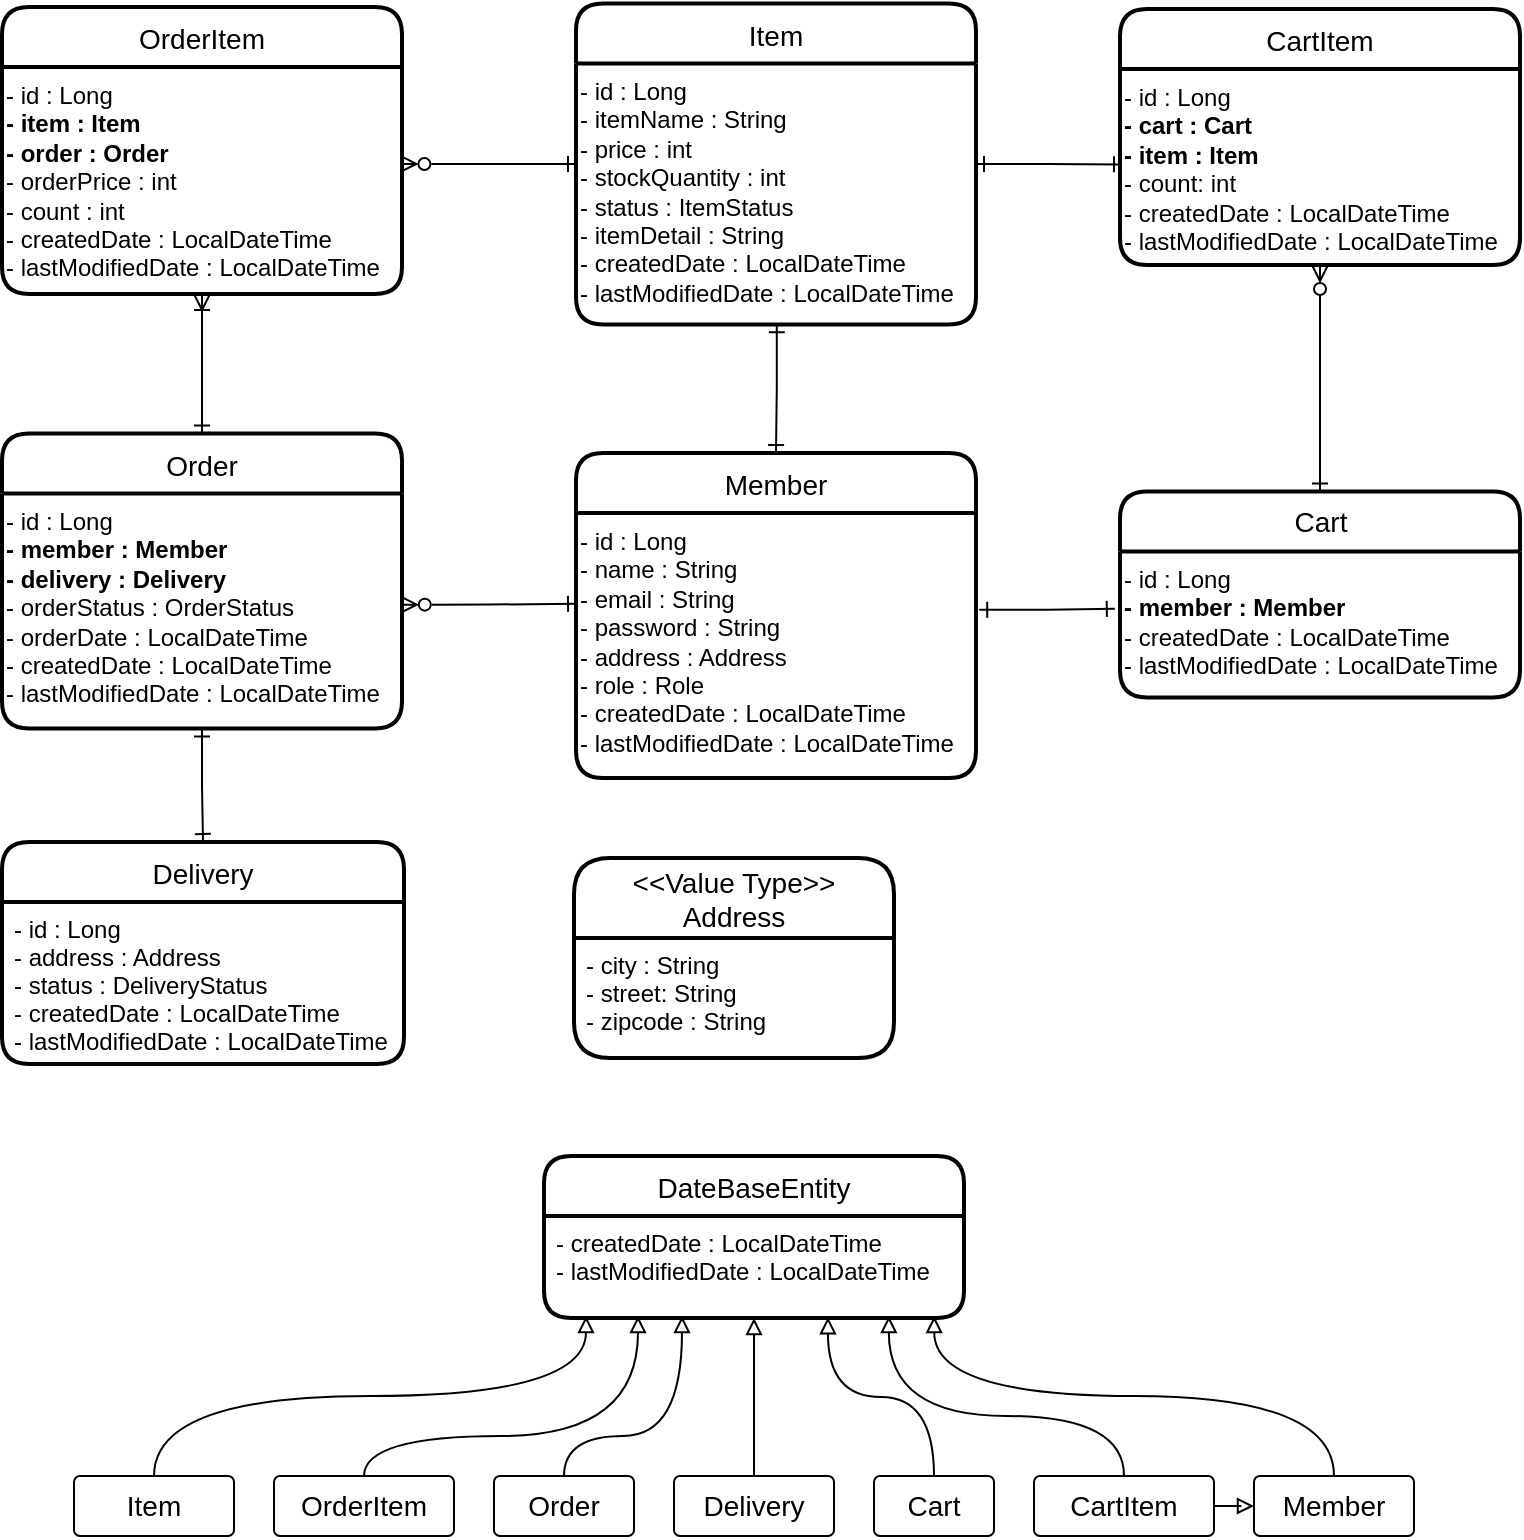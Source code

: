 <mxfile version="16.5.6" type="github">
  <diagram id="kHEh7FCxtHQ9_woBUVam" name="페이지-1">
    <mxGraphModel dx="1298" dy="724" grid="1" gridSize="10" guides="1" tooltips="1" connect="1" arrows="1" fold="1" page="1" pageScale="1" pageWidth="827" pageHeight="1169" math="0" shadow="0">
      <root>
        <mxCell id="0" />
        <mxCell id="1" parent="0" />
        <mxCell id="v6w30COUrI75urBI-avZ-40" style="edgeStyle=orthogonalEdgeStyle;rounded=0;orthogonalLoop=1;jettySize=auto;html=1;entryX=0.005;entryY=0.53;entryDx=0;entryDy=0;startArrow=ERone;startFill=0;endArrow=ERone;endFill=0;entryPerimeter=0;" parent="1" source="MIABXXXkFtGxlnCeQIk6-1" target="v6w30COUrI75urBI-avZ-76" edge="1">
          <mxGeometry relative="1" as="geometry" />
        </mxCell>
        <mxCell id="v6w30COUrI75urBI-avZ-37" style="edgeStyle=orthogonalEdgeStyle;rounded=0;orthogonalLoop=1;jettySize=auto;html=1;startArrow=ERzeroToMany;startFill=0;endArrow=ERone;endFill=0;entryX=0.5;entryY=0;entryDx=0;entryDy=0;" parent="1" source="v6w30COUrI75urBI-avZ-7" target="MIABXXXkFtGxlnCeQIk6-5" edge="1">
          <mxGeometry relative="1" as="geometry">
            <mxPoint x="666" y="339" as="targetPoint" />
          </mxGeometry>
        </mxCell>
        <mxCell id="v6w30COUrI75urBI-avZ-34" style="edgeStyle=orthogonalEdgeStyle;rounded=0;orthogonalLoop=1;jettySize=auto;html=1;startArrow=ERone;startFill=0;endArrow=ERone;endFill=0;exitX=1.008;exitY=0.365;exitDx=0;exitDy=0;exitPerimeter=0;entryX=-0.013;entryY=0.392;entryDx=0;entryDy=0;entryPerimeter=0;" parent="1" source="v6w30COUrI75urBI-avZ-70" target="v6w30COUrI75urBI-avZ-74" edge="1">
          <mxGeometry relative="1" as="geometry">
            <mxPoint x="520" y="324.0" as="sourcePoint" />
            <mxPoint x="560" y="380" as="targetPoint" />
          </mxGeometry>
        </mxCell>
        <mxCell id="v6w30COUrI75urBI-avZ-42" style="edgeStyle=orthogonalEdgeStyle;rounded=0;orthogonalLoop=1;jettySize=auto;html=1;entryX=0;entryY=0.342;entryDx=0;entryDy=0;startArrow=ERzeroToMany;startFill=0;endArrow=ERone;endFill=0;exitX=0.997;exitY=0.473;exitDx=0;exitDy=0;exitPerimeter=0;entryPerimeter=0;" parent="1" source="v6w30COUrI75urBI-avZ-61" target="v6w30COUrI75urBI-avZ-70" edge="1">
          <mxGeometry relative="1" as="geometry">
            <mxPoint x="199" y="320" as="sourcePoint" />
            <mxPoint x="319" y="324" as="targetPoint" />
          </mxGeometry>
        </mxCell>
        <mxCell id="v6w30COUrI75urBI-avZ-50" style="edgeStyle=orthogonalEdgeStyle;rounded=0;orthogonalLoop=1;jettySize=auto;html=1;startArrow=ERoneToMany;startFill=0;endArrow=ERone;endFill=0;entryX=0.5;entryY=0;entryDx=0;entryDy=0;" parent="1" source="v6w30COUrI75urBI-avZ-5" target="v6w30COUrI75urBI-avZ-1" edge="1">
          <mxGeometry relative="1" as="geometry">
            <mxPoint x="149" y="270" as="targetPoint" />
          </mxGeometry>
        </mxCell>
        <mxCell id="v6w30COUrI75urBI-avZ-52" style="edgeStyle=orthogonalEdgeStyle;rounded=0;orthogonalLoop=1;jettySize=auto;html=1;entryX=0.996;entryY=0.427;entryDx=0;entryDy=0;entryPerimeter=0;startArrow=ERone;startFill=0;endArrow=ERzeroToMany;endFill=0;exitX=0;exitY=0.5;exitDx=0;exitDy=0;" parent="1" source="MIABXXXkFtGxlnCeQIk6-1" target="v6w30COUrI75urBI-avZ-63" edge="1">
          <mxGeometry relative="1" as="geometry">
            <mxPoint x="279" y="111" as="sourcePoint" />
            <mxPoint x="238.8" y="124.0" as="targetPoint" />
            <Array as="points" />
          </mxGeometry>
        </mxCell>
        <mxCell id="v6w30COUrI75urBI-avZ-54" value="&lt;&lt;Value Type&gt;&gt;&#xa;Address" style="swimlane;childLayout=stackLayout;horizontal=1;startSize=40;horizontalStack=0;rounded=1;fontSize=14;fontStyle=0;strokeWidth=2;resizeParent=0;resizeLast=1;shadow=0;dashed=0;align=center;glass=0;sketch=0;fillColor=none;html=0;container=0;" parent="1" vertex="1">
          <mxGeometry x="340" y="461" width="160" height="100" as="geometry" />
        </mxCell>
        <mxCell id="v6w30COUrI75urBI-avZ-55" value="- city : String&#xa;- street: String&#xa;- zipcode : String" style="align=left;strokeColor=none;fillColor=none;spacingLeft=4;fontSize=12;verticalAlign=top;resizable=0;rotatable=0;part=1;rounded=0;shadow=0;glass=0;sketch=0;html=0;container=0;" parent="v6w30COUrI75urBI-avZ-54" vertex="1">
          <mxGeometry y="40" width="160" height="60" as="geometry" />
        </mxCell>
        <mxCell id="v6w30COUrI75urBI-avZ-56" value="Delivery" style="swimlane;childLayout=stackLayout;horizontal=1;startSize=30;horizontalStack=0;rounded=1;fontSize=14;fontStyle=0;strokeWidth=2;resizeParent=0;resizeLast=1;shadow=0;dashed=0;align=center;glass=0;sketch=0;fillColor=none;html=0;container=0;" parent="1" vertex="1">
          <mxGeometry x="54" y="453" width="201" height="111" as="geometry" />
        </mxCell>
        <mxCell id="v6w30COUrI75urBI-avZ-57" value="- id : Long&#xa;- address : Address&#xa;- status : DeliveryStatus&#xa;- createdDate : LocalDateTime&#xa;- lastModifiedDate : LocalDateTime" style="align=left;strokeColor=none;fillColor=none;spacingLeft=4;fontSize=12;verticalAlign=top;resizable=0;rotatable=0;part=1;rounded=0;shadow=0;glass=0;sketch=0;html=0;container=0;" parent="v6w30COUrI75urBI-avZ-56" vertex="1">
          <mxGeometry y="30" width="201" height="81" as="geometry" />
        </mxCell>
        <mxCell id="v6w30COUrI75urBI-avZ-59" style="edgeStyle=orthogonalEdgeStyle;rounded=0;orthogonalLoop=1;jettySize=auto;html=1;exitX=0.5;exitY=1;exitDx=0;exitDy=0;entryX=0.5;entryY=0;entryDx=0;entryDy=0;startArrow=ERone;startFill=0;endArrow=ERone;endFill=0;" parent="1" source="v6w30COUrI75urBI-avZ-1" target="v6w30COUrI75urBI-avZ-56" edge="1">
          <mxGeometry relative="1" as="geometry" />
        </mxCell>
        <mxCell id="v6w30COUrI75urBI-avZ-1" value="Order" style="swimlane;childLayout=stackLayout;horizontal=1;startSize=30;horizontalStack=0;rounded=1;fontSize=14;fontStyle=0;strokeWidth=2;resizeParent=0;resizeLast=1;shadow=0;dashed=0;align=center;container=0;" parent="1" vertex="1">
          <mxGeometry x="54" y="248.75" width="200" height="147.5" as="geometry" />
        </mxCell>
        <mxCell id="v6w30COUrI75urBI-avZ-61" value="&lt;div&gt;- id : Long&lt;/div&gt;&lt;b&gt;&lt;div&gt;&lt;b&gt;- member : Member&lt;/b&gt;&lt;/div&gt;&lt;div&gt;&lt;b&gt;- delivery : Delivery&lt;/b&gt;&lt;/div&gt;&lt;/b&gt;&lt;div&gt;- orderStatus : OrderStatus&lt;/div&gt;&lt;div&gt;- orderDate : LocalDateTime&lt;/div&gt;&lt;div&gt;- createdDate : LocalDateTime&lt;br style=&quot;padding: 0px ; margin: 0px&quot;&gt;- lastModifiedDate : LocalDateTime&lt;br&gt;&lt;/div&gt;" style="text;html=1;align=left;verticalAlign=top;resizable=0;points=[];autosize=1;strokeColor=none;fillColor=none;horizontal=1;" parent="v6w30COUrI75urBI-avZ-1" vertex="1">
          <mxGeometry y="30" width="200" height="117.5" as="geometry" />
        </mxCell>
        <mxCell id="v6w30COUrI75urBI-avZ-41" value="&lt;div style=&quot;text-align: left&quot;&gt;&lt;br&gt;&lt;/div&gt;" style="text;html=1;align=center;verticalAlign=middle;resizable=0;points=[];autosize=1;strokeColor=none;fillColor=none;container=0;" parent="1" vertex="1">
          <mxGeometry x="129" y="314.5" width="20" height="20" as="geometry" />
        </mxCell>
        <mxCell id="v6w30COUrI75urBI-avZ-5" value="OrderItem" style="swimlane;childLayout=stackLayout;horizontal=1;startSize=30;horizontalStack=0;rounded=1;fontSize=14;fontStyle=0;strokeWidth=2;resizeParent=0;resizeLast=1;shadow=0;dashed=0;align=center;container=0;" parent="1" vertex="1">
          <mxGeometry x="54" y="35.5" width="200" height="143.5" as="geometry" />
        </mxCell>
        <mxCell id="v6w30COUrI75urBI-avZ-63" value="&lt;div&gt;- id : Long&lt;/div&gt;&lt;div&gt;&lt;b&gt;- item : Item&lt;/b&gt;&lt;/div&gt;&lt;b&gt;&lt;div&gt;&lt;b&gt;- order : Order&lt;/b&gt;&lt;/div&gt;&lt;/b&gt;&lt;div&gt;- orderPrice : int&lt;/div&gt;&lt;div&gt;- count : int&lt;/div&gt;&lt;div&gt;- createdDate : LocalDateTime&lt;br style=&quot;padding: 0px ; margin: 0px&quot;&gt;- lastModifiedDate : LocalDateTime&lt;br&gt;&lt;/div&gt;" style="text;html=1;align=left;verticalAlign=top;resizable=0;points=[];autosize=1;strokeColor=none;fillColor=none;" parent="v6w30COUrI75urBI-avZ-5" vertex="1">
          <mxGeometry y="30" width="200" height="113.5" as="geometry" />
        </mxCell>
        <mxCell id="MIABXXXkFtGxlnCeQIk6-1" value="Item" style="swimlane;childLayout=stackLayout;horizontal=1;startSize=30;horizontalStack=0;rounded=1;fontSize=14;fontStyle=0;strokeWidth=2;resizeParent=0;resizeLast=1;shadow=0;dashed=0;align=center;container=0;" parent="1" vertex="1">
          <mxGeometry x="341" y="33.75" width="200" height="160.5" as="geometry" />
        </mxCell>
        <mxCell id="v6w30COUrI75urBI-avZ-71" value="&lt;span&gt;- id : Long&lt;/span&gt;&lt;br style=&quot;padding: 0px ; margin: 0px&quot;&gt;&lt;span&gt;- itemName : String&lt;/span&gt;&lt;br style=&quot;padding: 0px ; margin: 0px&quot;&gt;&lt;span&gt;- price : int&lt;/span&gt;&lt;br style=&quot;padding: 0px ; margin: 0px&quot;&gt;&lt;span&gt;- stockQuantity : int&lt;/span&gt;&lt;br style=&quot;padding: 0px ; margin: 0px&quot;&gt;&lt;span&gt;- status : ItemStatus&lt;/span&gt;&lt;br style=&quot;padding: 0px ; margin: 0px&quot;&gt;&lt;span&gt;- itemDetail : String&lt;br&gt;&lt;/span&gt;- createdDate : LocalDateTime&lt;br style=&quot;padding: 0px ; margin: 0px&quot;&gt;- lastModifiedDate : LocalDateTime&lt;span&gt;&lt;br&gt;&lt;/span&gt;" style="text;html=1;align=left;verticalAlign=top;resizable=0;points=[];autosize=1;strokeColor=none;fillColor=none;" parent="MIABXXXkFtGxlnCeQIk6-1" vertex="1">
          <mxGeometry y="30" width="200" height="130.5" as="geometry" />
        </mxCell>
        <mxCell id="v6w30COUrI75urBI-avZ-64" value="" style="edgeStyle=orthogonalEdgeStyle;rounded=0;orthogonalLoop=1;jettySize=auto;html=1;startArrow=ERone;startFill=0;endArrow=ERone;endFill=0;exitX=0.502;exitY=0.999;exitDx=0;exitDy=0;exitPerimeter=0;entryX=0.5;entryY=0;entryDx=0;entryDy=0;" parent="1" source="v6w30COUrI75urBI-avZ-71" target="MIABXXXkFtGxlnCeQIk6-3" edge="1">
          <mxGeometry relative="1" as="geometry">
            <mxPoint x="441" y="200" as="sourcePoint" />
            <mxPoint x="441" y="279" as="targetPoint" />
          </mxGeometry>
        </mxCell>
        <mxCell id="v6w30COUrI75urBI-avZ-7" value="CartItem" style="swimlane;childLayout=stackLayout;horizontal=1;startSize=30;horizontalStack=0;rounded=1;fontSize=14;fontStyle=0;strokeWidth=2;resizeParent=0;resizeLast=1;shadow=0;dashed=0;align=center;container=0;" parent="1" vertex="1">
          <mxGeometry x="613" y="36.5" width="200" height="128" as="geometry" />
        </mxCell>
        <mxCell id="v6w30COUrI75urBI-avZ-76" value="&lt;div&gt;- id : Long&lt;/div&gt;&lt;b&gt;&lt;div&gt;&lt;b&gt;- cart : Cart&lt;/b&gt;&lt;/div&gt;&lt;div&gt;&lt;b&gt;- item : Item&lt;/b&gt;&lt;/div&gt;&lt;/b&gt;&lt;div&gt;- count: int&lt;/div&gt;&lt;div&gt;- createdDate : LocalDateTime&lt;br style=&quot;padding: 0px ; margin: 0px&quot;&gt;- lastModifiedDate : LocalDateTime&lt;br&gt;&lt;/div&gt;" style="text;html=1;align=left;verticalAlign=top;resizable=0;points=[];autosize=1;strokeColor=none;fillColor=none;" parent="v6w30COUrI75urBI-avZ-7" vertex="1">
          <mxGeometry y="30" width="200" height="90" as="geometry" />
        </mxCell>
        <mxCell id="v6w30COUrI75urBI-avZ-35" value="&lt;div style=&quot;text-align: left&quot;&gt;&lt;br&gt;&lt;/div&gt;" style="text;html=1;align=center;verticalAlign=middle;resizable=0;points=[];autosize=1;strokeColor=none;fillColor=none;container=0;" parent="v6w30COUrI75urBI-avZ-7" vertex="1">
          <mxGeometry y="120" width="200" height="8" as="geometry" />
        </mxCell>
        <mxCell id="MIABXXXkFtGxlnCeQIk6-5" value="Cart" style="swimlane;childLayout=stackLayout;horizontal=1;startSize=30;horizontalStack=0;rounded=1;fontSize=14;fontStyle=0;strokeWidth=2;resizeParent=0;resizeLast=1;shadow=0;dashed=0;align=center;html=1;container=0;" parent="1" vertex="1">
          <mxGeometry x="613" y="277.75" width="200" height="103" as="geometry">
            <mxRectangle x="500" y="230" width="60" height="30" as="alternateBounds" />
          </mxGeometry>
        </mxCell>
        <mxCell id="v6w30COUrI75urBI-avZ-74" value="&lt;div&gt;- id : Long&lt;/div&gt;&lt;b&gt;&lt;div&gt;&lt;b&gt;- member : Member&lt;/b&gt;&lt;/div&gt;&lt;div&gt;&lt;span style=&quot;font-weight: 400&quot;&gt;- createdDate : LocalDateTime&lt;/span&gt;&lt;br style=&quot;padding: 0px ; margin: 0px ; font-weight: 400&quot;&gt;&lt;span style=&quot;font-weight: 400&quot;&gt;- lastModifiedDate : LocalDateTime&lt;/span&gt;&lt;b&gt;&lt;br&gt;&lt;/b&gt;&lt;/div&gt;&lt;/b&gt;" style="text;html=1;align=left;verticalAlign=top;resizable=0;points=[];autosize=1;strokeColor=none;fillColor=none;" parent="MIABXXXkFtGxlnCeQIk6-5" vertex="1">
          <mxGeometry y="30" width="200" height="73" as="geometry" />
        </mxCell>
        <mxCell id="MIABXXXkFtGxlnCeQIk6-3" value="Member" style="swimlane;childLayout=stackLayout;horizontal=1;startSize=30;horizontalStack=0;rounded=1;fontSize=14;fontStyle=0;strokeWidth=2;resizeParent=0;resizeLast=1;shadow=0;dashed=0;align=center;container=0;" parent="1" vertex="1">
          <mxGeometry x="341" y="258.5" width="200" height="162.5" as="geometry" />
        </mxCell>
        <mxCell id="v6w30COUrI75urBI-avZ-70" value="&lt;span&gt;- id : Long&lt;/span&gt;&lt;br style=&quot;padding: 0px ; margin: 0px&quot;&gt;&lt;span&gt;- name : String&lt;/span&gt;&lt;br style=&quot;padding: 0px ; margin: 0px&quot;&gt;&lt;span&gt;- email : String&lt;/span&gt;&lt;br style=&quot;padding: 0px ; margin: 0px&quot;&gt;&lt;span&gt;- password : String&lt;/span&gt;&lt;br style=&quot;padding: 0px ; margin: 0px&quot;&gt;&lt;span&gt;- address : Address&lt;/span&gt;&lt;br style=&quot;padding: 0px ; margin: 0px&quot;&gt;&lt;span&gt;- role : Role&lt;br&gt;&lt;/span&gt;- createdDate : LocalDateTime&lt;br style=&quot;padding: 0px ; margin: 0px&quot;&gt;- lastModifiedDate : LocalDateTime&lt;span&gt;&lt;br&gt;&lt;/span&gt;" style="text;html=1;align=left;verticalAlign=top;resizable=0;points=[];autosize=1;strokeColor=none;fillColor=none;" parent="MIABXXXkFtGxlnCeQIk6-3" vertex="1">
          <mxGeometry y="30" width="200" height="132.5" as="geometry" />
        </mxCell>
        <mxCell id="b8nxjy1-gUdfno-uLMkx-47" value="" style="group;aspect=fixed;" vertex="1" connectable="0" parent="1">
          <mxGeometry x="90" y="610" width="670" height="190" as="geometry" />
        </mxCell>
        <mxCell id="b8nxjy1-gUdfno-uLMkx-24" value="&lt;span style=&quot;font-size: 14px&quot;&gt;Delivery&lt;/span&gt;" style="rounded=1;arcSize=10;whiteSpace=wrap;html=1;align=center;fontSize=10;aspect=fixed;" vertex="1" parent="b8nxjy1-gUdfno-uLMkx-47">
          <mxGeometry x="300" y="160" width="80" height="30" as="geometry" />
        </mxCell>
        <mxCell id="b8nxjy1-gUdfno-uLMkx-25" value="&lt;span style=&quot;font-size: 14px&quot;&gt;Cart&lt;/span&gt;" style="rounded=1;arcSize=10;whiteSpace=wrap;html=1;align=center;fontSize=10;aspect=fixed;" vertex="1" parent="b8nxjy1-gUdfno-uLMkx-47">
          <mxGeometry x="400" y="160" width="60" height="30" as="geometry" />
        </mxCell>
        <mxCell id="b8nxjy1-gUdfno-uLMkx-26" value="&lt;span style=&quot;font-size: 14px&quot;&gt;CartItem&lt;/span&gt;" style="rounded=1;arcSize=10;whiteSpace=wrap;html=1;align=center;fontSize=10;aspect=fixed;" vertex="1" parent="b8nxjy1-gUdfno-uLMkx-47">
          <mxGeometry x="480" y="160" width="90" height="30" as="geometry" />
        </mxCell>
        <mxCell id="b8nxjy1-gUdfno-uLMkx-41" style="edgeStyle=orthogonalEdgeStyle;curved=1;orthogonalLoop=1;jettySize=auto;html=1;fontSize=10;endArrow=block;endFill=0;" edge="1" parent="b8nxjy1-gUdfno-uLMkx-47" source="b8nxjy1-gUdfno-uLMkx-27">
          <mxGeometry relative="1" as="geometry">
            <mxPoint x="304" y="80" as="targetPoint" />
            <Array as="points">
              <mxPoint x="245" y="140" />
              <mxPoint x="304" y="140" />
            </Array>
          </mxGeometry>
        </mxCell>
        <mxCell id="b8nxjy1-gUdfno-uLMkx-27" value="&lt;span style=&quot;font-size: 14px&quot;&gt;Order&lt;/span&gt;" style="rounded=1;arcSize=10;whiteSpace=wrap;html=1;align=center;fontSize=10;aspect=fixed;" vertex="1" parent="b8nxjy1-gUdfno-uLMkx-47">
          <mxGeometry x="210" y="160" width="70" height="30" as="geometry" />
        </mxCell>
        <mxCell id="b8nxjy1-gUdfno-uLMkx-40" style="edgeStyle=orthogonalEdgeStyle;curved=1;orthogonalLoop=1;jettySize=auto;html=1;fontSize=10;endArrow=block;endFill=0;" edge="1" parent="b8nxjy1-gUdfno-uLMkx-47" source="b8nxjy1-gUdfno-uLMkx-28">
          <mxGeometry relative="1" as="geometry">
            <mxPoint x="282" y="80" as="targetPoint" />
            <Array as="points">
              <mxPoint x="145" y="140" />
              <mxPoint x="282" y="140" />
            </Array>
          </mxGeometry>
        </mxCell>
        <mxCell id="b8nxjy1-gUdfno-uLMkx-28" value="&lt;span style=&quot;font-size: 14px&quot;&gt;OrderItem&lt;/span&gt;" style="rounded=1;arcSize=10;whiteSpace=wrap;html=1;align=center;fontSize=10;aspect=fixed;" vertex="1" parent="b8nxjy1-gUdfno-uLMkx-47">
          <mxGeometry x="100" y="160" width="90" height="30" as="geometry" />
        </mxCell>
        <mxCell id="b8nxjy1-gUdfno-uLMkx-30" value="&lt;span style=&quot;font-size: 14px&quot;&gt;Member&lt;/span&gt;" style="rounded=1;arcSize=10;whiteSpace=wrap;html=1;align=center;fontSize=10;aspect=fixed;" vertex="1" parent="b8nxjy1-gUdfno-uLMkx-47">
          <mxGeometry x="590" y="160" width="80" height="30" as="geometry" />
        </mxCell>
        <mxCell id="b8nxjy1-gUdfno-uLMkx-46" value="" style="edgeStyle=orthogonalEdgeStyle;curved=1;orthogonalLoop=1;jettySize=auto;html=1;fontSize=10;endArrow=block;endFill=0;" edge="1" parent="b8nxjy1-gUdfno-uLMkx-47" source="b8nxjy1-gUdfno-uLMkx-26" target="b8nxjy1-gUdfno-uLMkx-30">
          <mxGeometry relative="1" as="geometry" />
        </mxCell>
        <mxCell id="b8nxjy1-gUdfno-uLMkx-39" style="edgeStyle=orthogonalEdgeStyle;curved=1;orthogonalLoop=1;jettySize=auto;html=1;fontSize=10;endArrow=block;endFill=0;" edge="1" parent="b8nxjy1-gUdfno-uLMkx-47" source="b8nxjy1-gUdfno-uLMkx-31">
          <mxGeometry relative="1" as="geometry">
            <mxPoint x="256" y="80" as="targetPoint" />
            <Array as="points">
              <mxPoint x="40" y="120" />
              <mxPoint x="256" y="120" />
            </Array>
          </mxGeometry>
        </mxCell>
        <mxCell id="b8nxjy1-gUdfno-uLMkx-31" value="&lt;span style=&quot;font-size: 14px&quot;&gt;Item&lt;br&gt;&lt;/span&gt;" style="rounded=1;arcSize=10;whiteSpace=wrap;html=1;align=center;fontSize=10;aspect=fixed;" vertex="1" parent="b8nxjy1-gUdfno-uLMkx-47">
          <mxGeometry y="160" width="80" height="30" as="geometry" />
        </mxCell>
        <mxCell id="b8nxjy1-gUdfno-uLMkx-33" value="DateBaseEntity" style="swimlane;childLayout=stackLayout;horizontal=1;startSize=30;horizontalStack=0;rounded=1;fontSize=14;fontStyle=0;strokeWidth=2;resizeParent=0;resizeLast=1;shadow=0;dashed=0;align=center;" vertex="1" parent="b8nxjy1-gUdfno-uLMkx-47">
          <mxGeometry x="235" width="210" height="81" as="geometry" />
        </mxCell>
        <mxCell id="b8nxjy1-gUdfno-uLMkx-34" value="- createdDate : LocalDateTime&#xa;- lastModifiedDate : LocalDateTime" style="align=left;strokeColor=none;fillColor=none;spacingLeft=4;fontSize=12;verticalAlign=top;resizable=0;rotatable=0;part=1;" vertex="1" parent="b8nxjy1-gUdfno-uLMkx-33">
          <mxGeometry y="30" width="210" height="51" as="geometry" />
        </mxCell>
        <mxCell id="b8nxjy1-gUdfno-uLMkx-42" style="edgeStyle=orthogonalEdgeStyle;curved=1;orthogonalLoop=1;jettySize=auto;html=1;entryX=0.5;entryY=1;entryDx=0;entryDy=0;fontSize=10;endArrow=block;endFill=0;" edge="1" parent="b8nxjy1-gUdfno-uLMkx-47" source="b8nxjy1-gUdfno-uLMkx-24" target="b8nxjy1-gUdfno-uLMkx-34">
          <mxGeometry relative="1" as="geometry" />
        </mxCell>
        <mxCell id="b8nxjy1-gUdfno-uLMkx-43" style="edgeStyle=orthogonalEdgeStyle;curved=1;orthogonalLoop=1;jettySize=auto;html=1;entryX=0.676;entryY=0.992;entryDx=0;entryDy=0;entryPerimeter=0;fontSize=10;endArrow=block;endFill=0;" edge="1" parent="b8nxjy1-gUdfno-uLMkx-47" source="b8nxjy1-gUdfno-uLMkx-25" target="b8nxjy1-gUdfno-uLMkx-34">
          <mxGeometry relative="1" as="geometry" />
        </mxCell>
        <mxCell id="b8nxjy1-gUdfno-uLMkx-44" style="edgeStyle=orthogonalEdgeStyle;curved=1;orthogonalLoop=1;jettySize=auto;html=1;entryX=0.821;entryY=0.98;entryDx=0;entryDy=0;entryPerimeter=0;fontSize=10;endArrow=block;endFill=0;" edge="1" parent="b8nxjy1-gUdfno-uLMkx-47" source="b8nxjy1-gUdfno-uLMkx-26" target="b8nxjy1-gUdfno-uLMkx-34">
          <mxGeometry relative="1" as="geometry">
            <Array as="points">
              <mxPoint x="525" y="130" />
              <mxPoint x="407" y="130" />
            </Array>
          </mxGeometry>
        </mxCell>
        <mxCell id="b8nxjy1-gUdfno-uLMkx-45" style="edgeStyle=orthogonalEdgeStyle;curved=1;orthogonalLoop=1;jettySize=auto;html=1;entryX=0.929;entryY=0.98;entryDx=0;entryDy=0;entryPerimeter=0;fontSize=10;endArrow=block;endFill=0;" edge="1" parent="b8nxjy1-gUdfno-uLMkx-47" source="b8nxjy1-gUdfno-uLMkx-30" target="b8nxjy1-gUdfno-uLMkx-34">
          <mxGeometry relative="1" as="geometry">
            <Array as="points">
              <mxPoint x="630" y="120" />
              <mxPoint x="430" y="120" />
            </Array>
          </mxGeometry>
        </mxCell>
      </root>
    </mxGraphModel>
  </diagram>
</mxfile>
